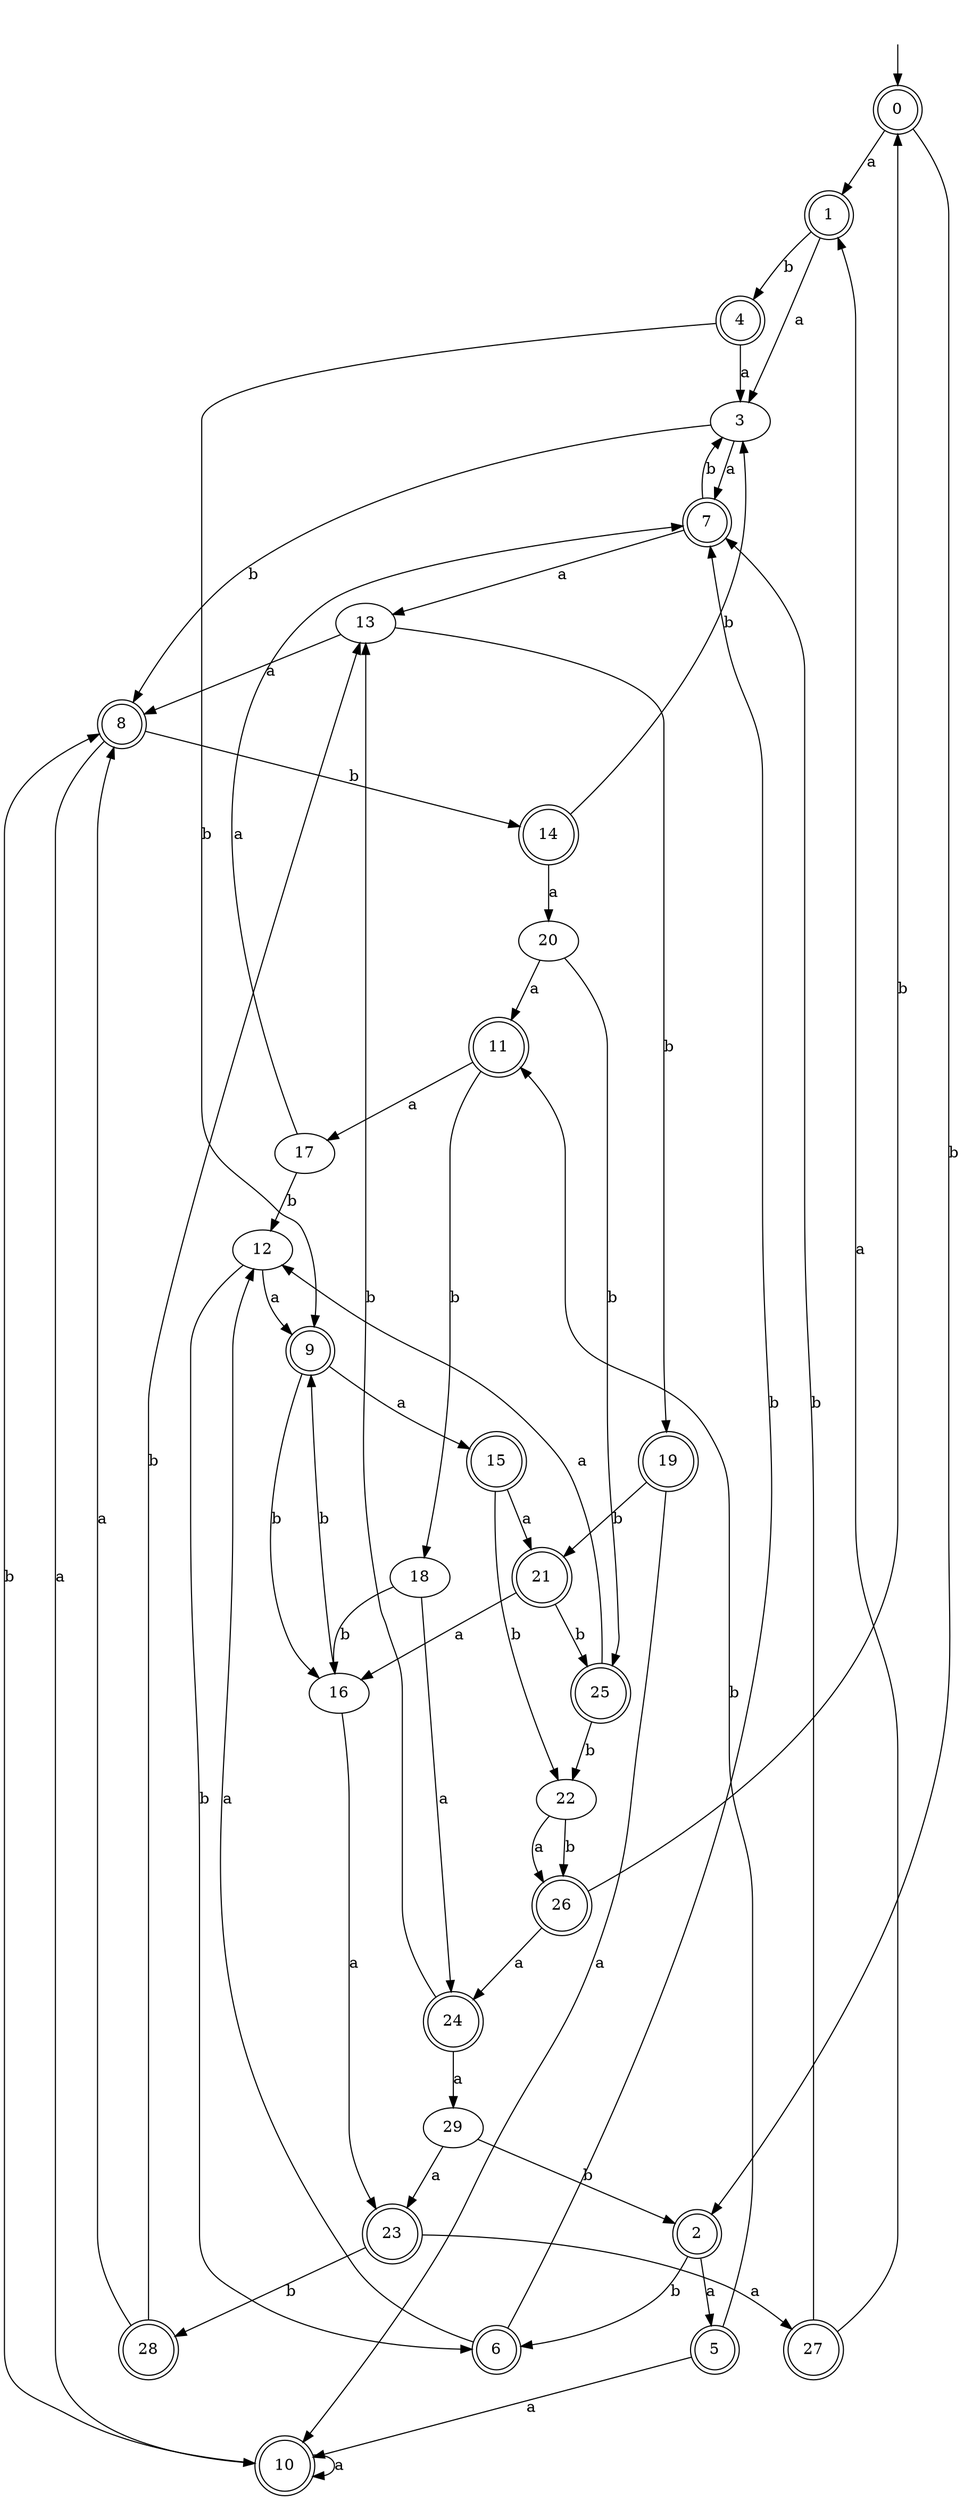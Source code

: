 digraph RandomDFA {
  __start0 [label="", shape=none];
  __start0 -> 0 [label=""];
  0 [shape=circle] [shape=doublecircle]
  0 -> 1 [label="a"]
  0 -> 2 [label="b"]
  1 [shape=doublecircle]
  1 -> 3 [label="a"]
  1 -> 4 [label="b"]
  2 [shape=doublecircle]
  2 -> 5 [label="a"]
  2 -> 6 [label="b"]
  3
  3 -> 7 [label="a"]
  3 -> 8 [label="b"]
  4 [shape=doublecircle]
  4 -> 3 [label="a"]
  4 -> 9 [label="b"]
  5 [shape=doublecircle]
  5 -> 10 [label="a"]
  5 -> 11 [label="b"]
  6 [shape=doublecircle]
  6 -> 12 [label="a"]
  6 -> 7 [label="b"]
  7 [shape=doublecircle]
  7 -> 13 [label="a"]
  7 -> 3 [label="b"]
  8 [shape=doublecircle]
  8 -> 10 [label="a"]
  8 -> 14 [label="b"]
  9 [shape=doublecircle]
  9 -> 15 [label="a"]
  9 -> 16 [label="b"]
  10 [shape=doublecircle]
  10 -> 10 [label="a"]
  10 -> 8 [label="b"]
  11 [shape=doublecircle]
  11 -> 17 [label="a"]
  11 -> 18 [label="b"]
  12
  12 -> 9 [label="a"]
  12 -> 6 [label="b"]
  13
  13 -> 8 [label="a"]
  13 -> 19 [label="b"]
  14 [shape=doublecircle]
  14 -> 20 [label="a"]
  14 -> 3 [label="b"]
  15 [shape=doublecircle]
  15 -> 21 [label="a"]
  15 -> 22 [label="b"]
  16
  16 -> 23 [label="a"]
  16 -> 9 [label="b"]
  17
  17 -> 7 [label="a"]
  17 -> 12 [label="b"]
  18
  18 -> 24 [label="a"]
  18 -> 16 [label="b"]
  19 [shape=doublecircle]
  19 -> 10 [label="a"]
  19 -> 21 [label="b"]
  20
  20 -> 11 [label="a"]
  20 -> 25 [label="b"]
  21 [shape=doublecircle]
  21 -> 16 [label="a"]
  21 -> 25 [label="b"]
  22
  22 -> 26 [label="a"]
  22 -> 26 [label="b"]
  23 [shape=doublecircle]
  23 -> 27 [label="a"]
  23 -> 28 [label="b"]
  24 [shape=doublecircle]
  24 -> 29 [label="a"]
  24 -> 13 [label="b"]
  25 [shape=doublecircle]
  25 -> 12 [label="a"]
  25 -> 22 [label="b"]
  26 [shape=doublecircle]
  26 -> 24 [label="a"]
  26 -> 0 [label="b"]
  27 [shape=doublecircle]
  27 -> 1 [label="a"]
  27 -> 7 [label="b"]
  28 [shape=doublecircle]
  28 -> 8 [label="a"]
  28 -> 13 [label="b"]
  29
  29 -> 23 [label="a"]
  29 -> 2 [label="b"]
}

